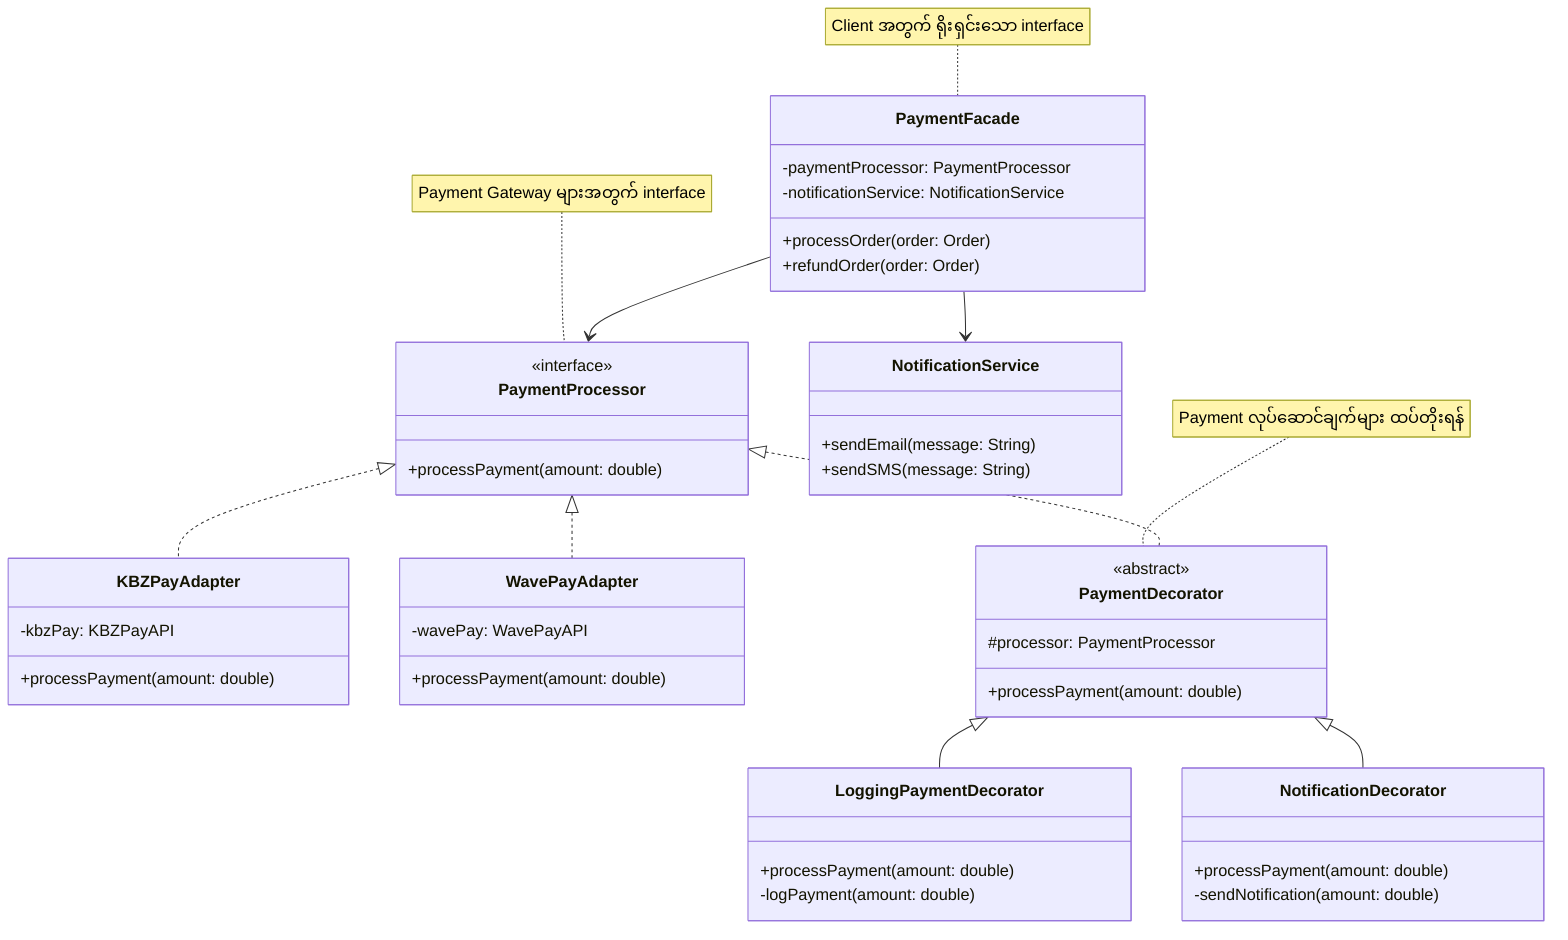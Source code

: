 classDiagram
    %% Payment Interface and Classes
    class PaymentProcessor {
        <<interface>>
        +processPayment(amount: double)
    }
    class KBZPayAdapter {
        -kbzPay: KBZPayAPI
        +processPayment(amount: double)
    }
    class WavePayAdapter {
        -wavePay: WavePayAPI
        +processPayment(amount: double)
    }
    
    %% Payment Decorators
    class PaymentDecorator {
        <<abstract>>
        #processor: PaymentProcessor
        +processPayment(amount: double)
    }
    class LoggingPaymentDecorator {
        +processPayment(amount: double)
        -logPayment(amount: double)
    }
    class NotificationDecorator {
        +processPayment(amount: double)
        -sendNotification(amount: double)
    }
    
    %% Facade
    class PaymentFacade {
        -paymentProcessor: PaymentProcessor
        -notificationService: NotificationService
        +processOrder(order: Order)
        +refundOrder(order: Order)
    }
    
    %% Notification System
    class NotificationService {
        +sendEmail(message: String)
        +sendSMS(message: String)
    }

    PaymentProcessor <|.. KBZPayAdapter
    PaymentProcessor <|.. WavePayAdapter
    PaymentProcessor <|.. PaymentDecorator
    PaymentDecorator <|-- LoggingPaymentDecorator
    PaymentDecorator <|-- NotificationDecorator
    PaymentFacade --> PaymentProcessor
    PaymentFacade --> NotificationService
    
    note for PaymentFacade "Client အတွက် ရိုးရှင်းသော interface"
    note for PaymentProcessor "Payment Gateway များအတွက် interface"
    note for PaymentDecorator "Payment လုပ်ဆောင်ချက်များ ထပ်တိုးရန်"